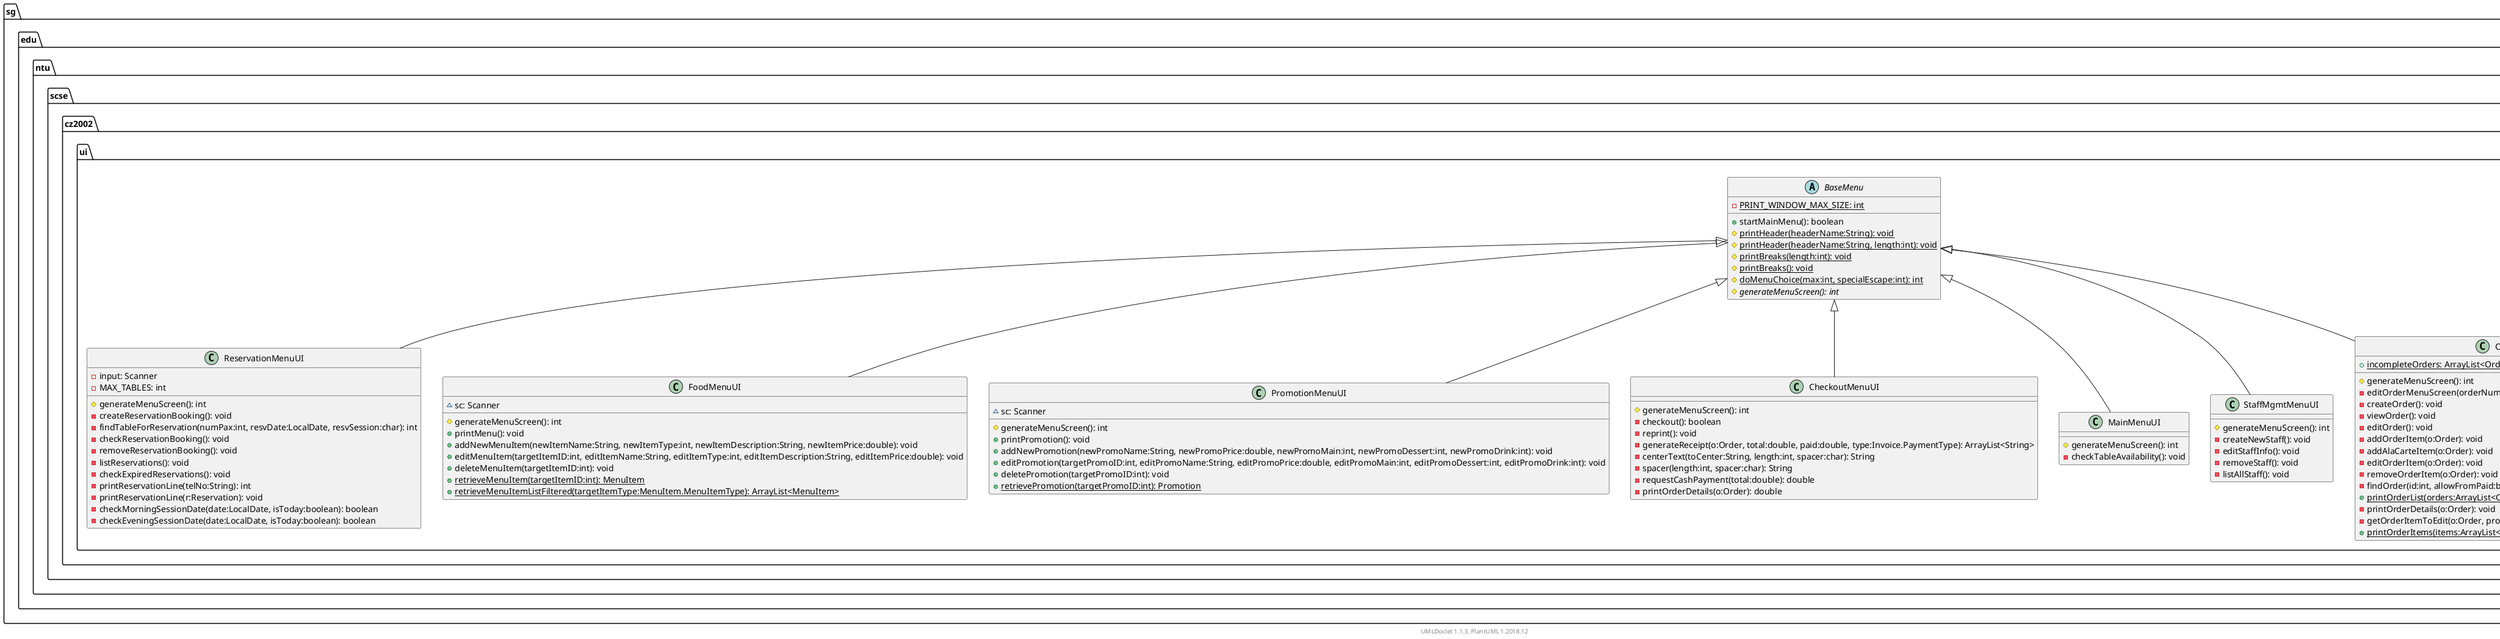 @startuml

    namespace sg.edu.ntu.scse.cz2002.ui {

        class ReservationMenuUI [[../sg/edu/ntu/scse/cz2002/ui/ReservationMenuUI.html]] {
            -input: Scanner
            -MAX_TABLES: int
            #generateMenuScreen(): int
            -createReservationBooking(): void
            -findTableForReservation(numPax:int, resvDate:LocalDate, resvSession:char): int
            -checkReservationBooking(): void
            -removeReservationBooking(): void
            -listReservations(): void
            -checkExpiredReservations(): void
            -printReservationLine(telNo:String): int
            -printReservationLine(r:Reservation): void
            -checkMorningSessionDate(date:LocalDate, isToday:boolean): boolean
            -checkEveningSessionDate(date:LocalDate, isToday:boolean): boolean
        }

        class MenuChoiceInvalidException [[../sg/edu/ntu/scse/cz2002/ui/MenuChoiceInvalidException.html]] {
            +MenuChoiceInvalidException(tag:String)
        }

        class FoodMenuUI [[../sg/edu/ntu/scse/cz2002/ui/FoodMenuUI.html]] {
            ~sc: Scanner
            #generateMenuScreen(): int
            +printMenu(): void
            +addNewMenuItem(newItemName:String, newItemType:int, newItemDescription:String, newItemPrice:double): void
            +editMenuItem(targetItemID:int, editItemName:String, editItemType:int, editItemDescription:String, editItemPrice:double): void
            +deleteMenuItem(targetItemID:int): void
            {static} +retrieveMenuItem(targetItemID:int): MenuItem
            {static} +retrieveMenuItemListFiltered(targetItemType:MenuItem.MenuItemType): ArrayList<MenuItem>
        }

        class PromotionMenuUI [[../sg/edu/ntu/scse/cz2002/ui/PromotionMenuUI.html]] {
            ~sc: Scanner
            #generateMenuScreen(): int
            +printPromotion(): void
            +addNewPromotion(newPromoName:String, newPromoPrice:double, newPromoMain:int, newPromoDessert:int, newPromoDrink:int): void
            +editPromotion(targetPromoID:int, editPromoName:String, editPromoPrice:double, editPromoMain:int, editPromoDessert:int, editPromoDrink:int): void
            +deletePromotion(targetPromoID:int): void
            {static} +retrievePromotion(targetPromoID:int): Promotion
        }

        class CheckoutMenuUI [[../sg/edu/ntu/scse/cz2002/ui/CheckoutMenuUI.html]] {
            #generateMenuScreen(): int
            -checkout(): boolean
            -reprint(): void
            -generateReceipt(o:Order, total:double, paid:double, type:Invoice.PaymentType): ArrayList<String>
            -centerText(toCenter:String, length:int, spacer:char): String
            -spacer(length:int, spacer:char): String
            -requestCashPayment(total:double): double
            -printOrderDetails(o:Order): double
        }

        class MainMenuUI [[../sg/edu/ntu/scse/cz2002/ui/MainMenuUI.html]] {
            #generateMenuScreen(): int
            -checkTableAvailability(): void
        }

        class StaffMgmtMenuUI [[../sg/edu/ntu/scse/cz2002/ui/StaffMgmtMenuUI.html]] {
            #generateMenuScreen(): int
            -createNewStaff(): void
            -editStaffInfo(): void
            -removeStaff(): void
            -listAllStaff(): void
        }

        abstract class BaseMenu [[../sg/edu/ntu/scse/cz2002/ui/BaseMenu.html]] {
            {static} -PRINT_WINDOW_MAX_SIZE: int
            +startMainMenu(): boolean
            {static} #printHeader(headerName:String): void
            {static} #printHeader(headerName:String, length:int): void
            {static} #printBreaks(length:int): void
            {static} #printBreaks(): void
            {static} #doMenuChoice(max:int, specialEscape:int): int
            {abstract} #generateMenuScreen(): int
        }

        class OrderMenuUI [[../sg/edu/ntu/scse/cz2002/ui/OrderMenuUI.html]] {
            {static} +incompleteOrders: ArrayList<Order>
            #generateMenuScreen(): int
            -editOrderMenuScreen(orderNumber:int): void
            -createOrder(): void
            -viewOrder(): void
            -editOrder(): void
            -addOrderItem(o:Order): void
            -addAlaCarteItem(o:Order): void
            -editOrderItem(o:Order): void
            -removeOrderItem(o:Order): void
            -findOrder(id:int, allowFromPaid:boolean): Order
            {static} +printOrderList(orders:ArrayList<Order>, tag:String, tableSort:boolean): void
            -printOrderDetails(o:Order): void
            -getOrderItemToEdit(o:Order, prompt:String): int
            {static} +printOrderItems(items:ArrayList<OrderItem>, prettyPrint:boolean): void
        }

        BaseMenu <|-- ReservationMenuUI

        class java.lang.IllegalStateException
        java.lang.IllegalStateException <|-- MenuChoiceInvalidException

        BaseMenu <|-- FoodMenuUI

        BaseMenu <|-- PromotionMenuUI

        BaseMenu <|-- CheckoutMenuUI

        BaseMenu <|-- MainMenuUI

        BaseMenu <|-- StaffMgmtMenuUI

        BaseMenu <|-- OrderMenuUI

    }


    center footer UMLDoclet 1.1.3, PlantUML 1.2018.12
@enduml
